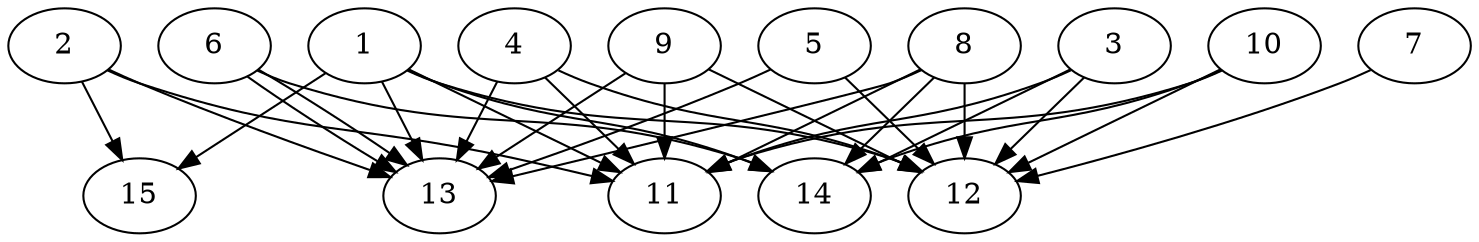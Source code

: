 // DAG automatically generated by daggen at Thu Oct  3 13:59:26 2019
// ./daggen --dot -n 15 --ccr 0.5 --fat 0.9 --regular 0.9 --density 0.9 --mindata 5242880 --maxdata 52428800 
digraph G {
  1 [size="95025152", alpha="0.10", expect_size="47512576"] 
  1 -> 11 [size ="47512576"]
  1 -> 12 [size ="47512576"]
  1 -> 13 [size ="47512576"]
  1 -> 14 [size ="47512576"]
  1 -> 15 [size ="47512576"]
  2 [size="24893440", alpha="0.16", expect_size="12446720"] 
  2 -> 11 [size ="12446720"]
  2 -> 13 [size ="12446720"]
  2 -> 15 [size ="12446720"]
  3 [size="95508480", alpha="0.10", expect_size="47754240"] 
  3 -> 11 [size ="47754240"]
  3 -> 12 [size ="47754240"]
  3 -> 14 [size ="47754240"]
  4 [size="49950720", alpha="0.04", expect_size="24975360"] 
  4 -> 11 [size ="24975360"]
  4 -> 12 [size ="24975360"]
  4 -> 13 [size ="24975360"]
  5 [size="16459776", alpha="0.05", expect_size="8229888"] 
  5 -> 12 [size ="8229888"]
  5 -> 13 [size ="8229888"]
  6 [size="87527424", alpha="0.15", expect_size="43763712"] 
  6 -> 13 [size ="43763712"]
  6 -> 13 [size ="43763712"]
  6 -> 14 [size ="43763712"]
  7 [size="13948928", alpha="0.12", expect_size="6974464"] 
  7 -> 12 [size ="6974464"]
  8 [size="60264448", alpha="0.09", expect_size="30132224"] 
  8 -> 11 [size ="30132224"]
  8 -> 12 [size ="30132224"]
  8 -> 13 [size ="30132224"]
  8 -> 14 [size ="30132224"]
  9 [size="55707648", alpha="0.01", expect_size="27853824"] 
  9 -> 11 [size ="27853824"]
  9 -> 12 [size ="27853824"]
  9 -> 13 [size ="27853824"]
  10 [size="25800704", alpha="0.11", expect_size="12900352"] 
  10 -> 11 [size ="12900352"]
  10 -> 12 [size ="12900352"]
  10 -> 14 [size ="12900352"]
  11 [size="87091200", alpha="0.04", expect_size="43545600"] 
  12 [size="37824512", alpha="0.04", expect_size="18912256"] 
  13 [size="18276352", alpha="0.10", expect_size="9138176"] 
  14 [size="66312192", alpha="0.01", expect_size="33156096"] 
  15 [size="83238912", alpha="0.09", expect_size="41619456"] 
}
